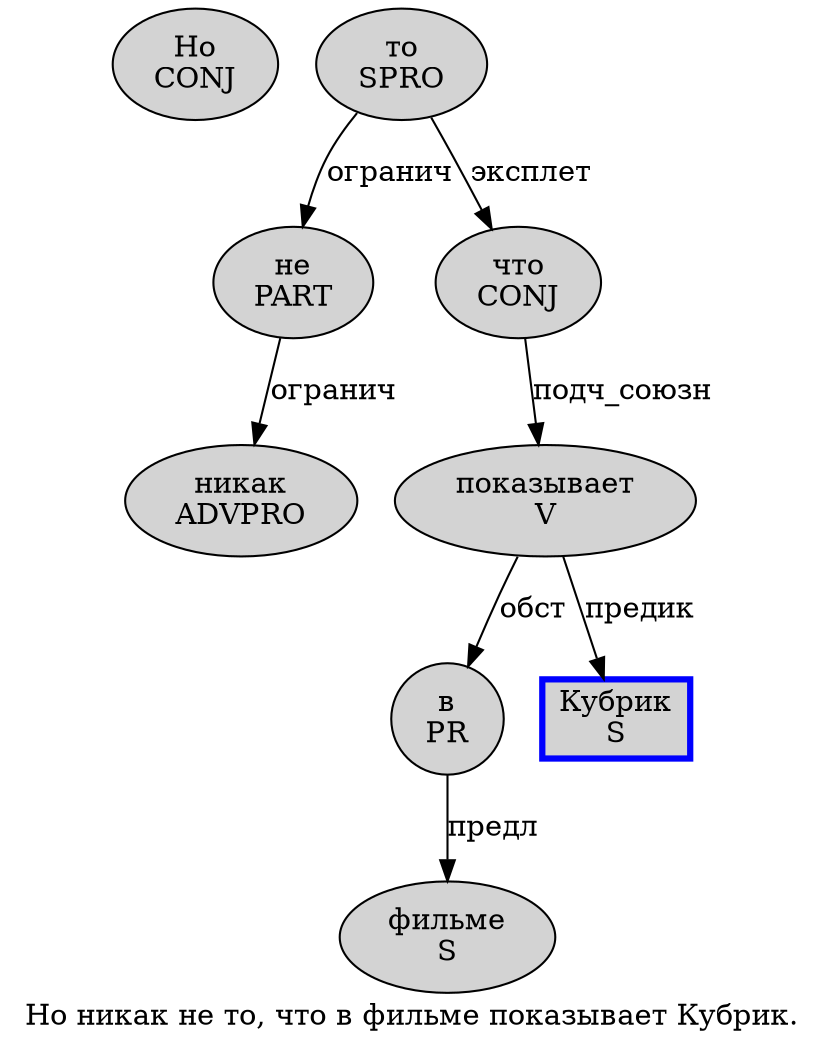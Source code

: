 digraph SENTENCE_3843 {
	graph [label="Но никак не то, что в фильме показывает Кубрик."]
	node [style=filled]
		0 [label="Но
CONJ" color="" fillcolor=lightgray penwidth=1 shape=ellipse]
		1 [label="никак
ADVPRO" color="" fillcolor=lightgray penwidth=1 shape=ellipse]
		2 [label="не
PART" color="" fillcolor=lightgray penwidth=1 shape=ellipse]
		3 [label="то
SPRO" color="" fillcolor=lightgray penwidth=1 shape=ellipse]
		5 [label="что
CONJ" color="" fillcolor=lightgray penwidth=1 shape=ellipse]
		6 [label="в
PR" color="" fillcolor=lightgray penwidth=1 shape=ellipse]
		7 [label="фильме
S" color="" fillcolor=lightgray penwidth=1 shape=ellipse]
		8 [label="показывает
V" color="" fillcolor=lightgray penwidth=1 shape=ellipse]
		9 [label="Кубрик
S" color=blue fillcolor=lightgray penwidth=3 shape=box]
			8 -> 6 [label="обст"]
			8 -> 9 [label="предик"]
			3 -> 2 [label="огранич"]
			3 -> 5 [label="эксплет"]
			5 -> 8 [label="подч_союзн"]
			2 -> 1 [label="огранич"]
			6 -> 7 [label="предл"]
}